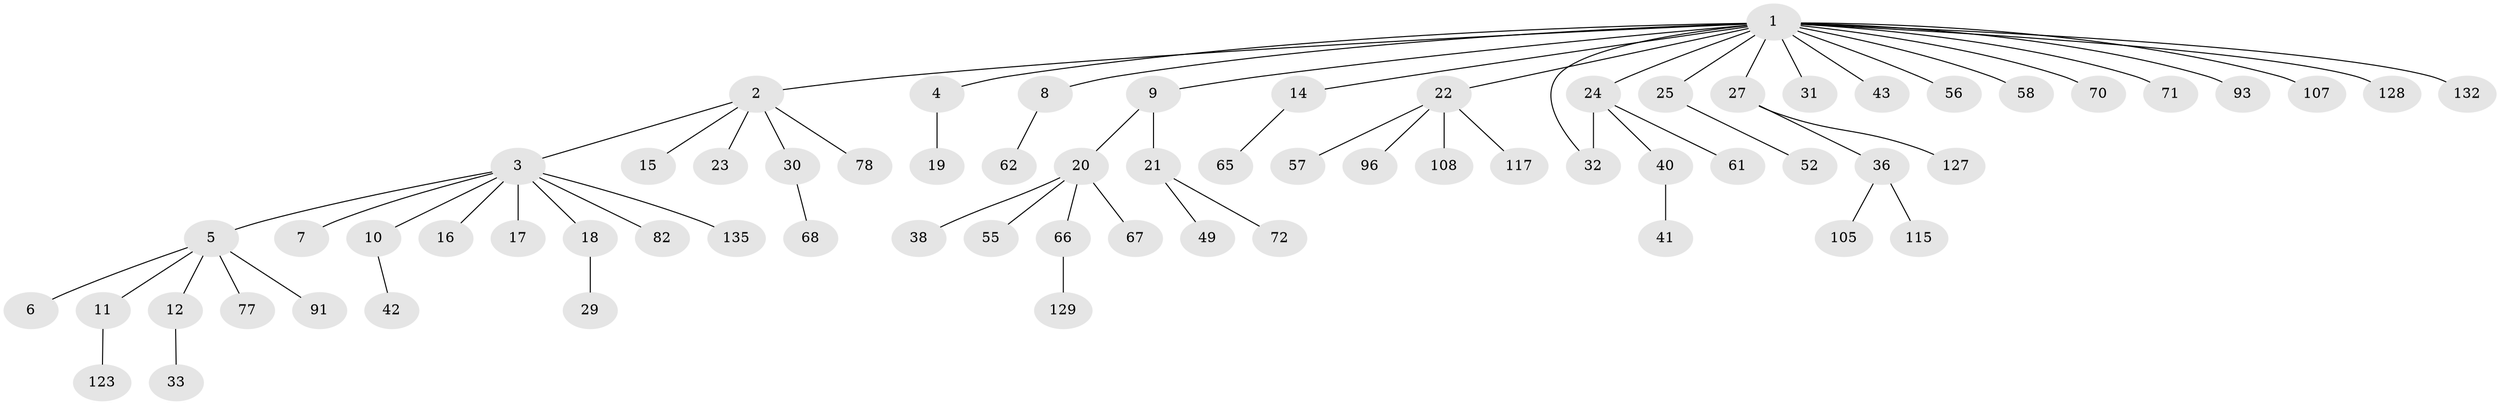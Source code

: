 // original degree distribution, {20: 0.007352941176470588, 6: 0.029411764705882353, 12: 0.007352941176470588, 2: 0.16911764705882354, 7: 0.014705882352941176, 4: 0.03676470588235294, 1: 0.6323529411764706, 3: 0.08823529411764706, 9: 0.007352941176470588, 5: 0.007352941176470588}
// Generated by graph-tools (version 1.1) at 2025/18/03/04/25 18:18:22]
// undirected, 68 vertices, 68 edges
graph export_dot {
graph [start="1"]
  node [color=gray90,style=filled];
  1;
  2;
  3 [super="+54+13+45"];
  4;
  5 [super="+46"];
  6 [super="+53+103+116"];
  7;
  8 [super="+120"];
  9 [super="+39"];
  10;
  11;
  12 [super="+47"];
  14 [super="+48+90+109+126+64"];
  15 [super="+131"];
  16;
  17;
  18;
  19 [super="+74"];
  20 [super="+28+26+89+75+86+121+133"];
  21 [super="+110+114+106"];
  22 [super="+60"];
  23;
  24 [super="+35+119"];
  25;
  27;
  29 [super="+34"];
  30 [super="+99"];
  31;
  32 [super="+44+50+51+102+80"];
  33 [super="+85"];
  36;
  38;
  40 [super="+87"];
  41;
  42;
  43;
  49;
  52 [super="+88+81+63"];
  55;
  56;
  57 [super="+84"];
  58 [super="+83+69"];
  61;
  62;
  65;
  66;
  67 [super="+112"];
  68;
  70 [super="+95"];
  71 [super="+136"];
  72;
  77;
  78 [super="+111"];
  82;
  91;
  93 [super="+101"];
  96;
  105;
  107;
  108;
  115;
  117;
  123;
  127;
  128;
  129 [super="+130"];
  132;
  135;
  1 -- 2;
  1 -- 4;
  1 -- 8;
  1 -- 9;
  1 -- 14;
  1 -- 22;
  1 -- 24;
  1 -- 25;
  1 -- 27;
  1 -- 31;
  1 -- 32;
  1 -- 43;
  1 -- 56;
  1 -- 58;
  1 -- 70;
  1 -- 71;
  1 -- 93;
  1 -- 107;
  1 -- 128;
  1 -- 132;
  2 -- 3;
  2 -- 15;
  2 -- 23;
  2 -- 30;
  2 -- 78;
  3 -- 5;
  3 -- 7;
  3 -- 10;
  3 -- 16;
  3 -- 17;
  3 -- 18;
  3 -- 82;
  3 -- 135;
  4 -- 19;
  5 -- 6;
  5 -- 11;
  5 -- 12;
  5 -- 77;
  5 -- 91;
  8 -- 62;
  9 -- 20;
  9 -- 21;
  10 -- 42;
  11 -- 123;
  12 -- 33;
  14 -- 65;
  18 -- 29;
  20 -- 66;
  20 -- 67;
  20 -- 38;
  20 -- 55;
  21 -- 49;
  21 -- 72;
  22 -- 57;
  22 -- 96;
  22 -- 108;
  22 -- 117;
  24 -- 32;
  24 -- 40;
  24 -- 61;
  25 -- 52;
  27 -- 36;
  27 -- 127;
  30 -- 68;
  36 -- 105;
  36 -- 115;
  40 -- 41;
  66 -- 129;
}
